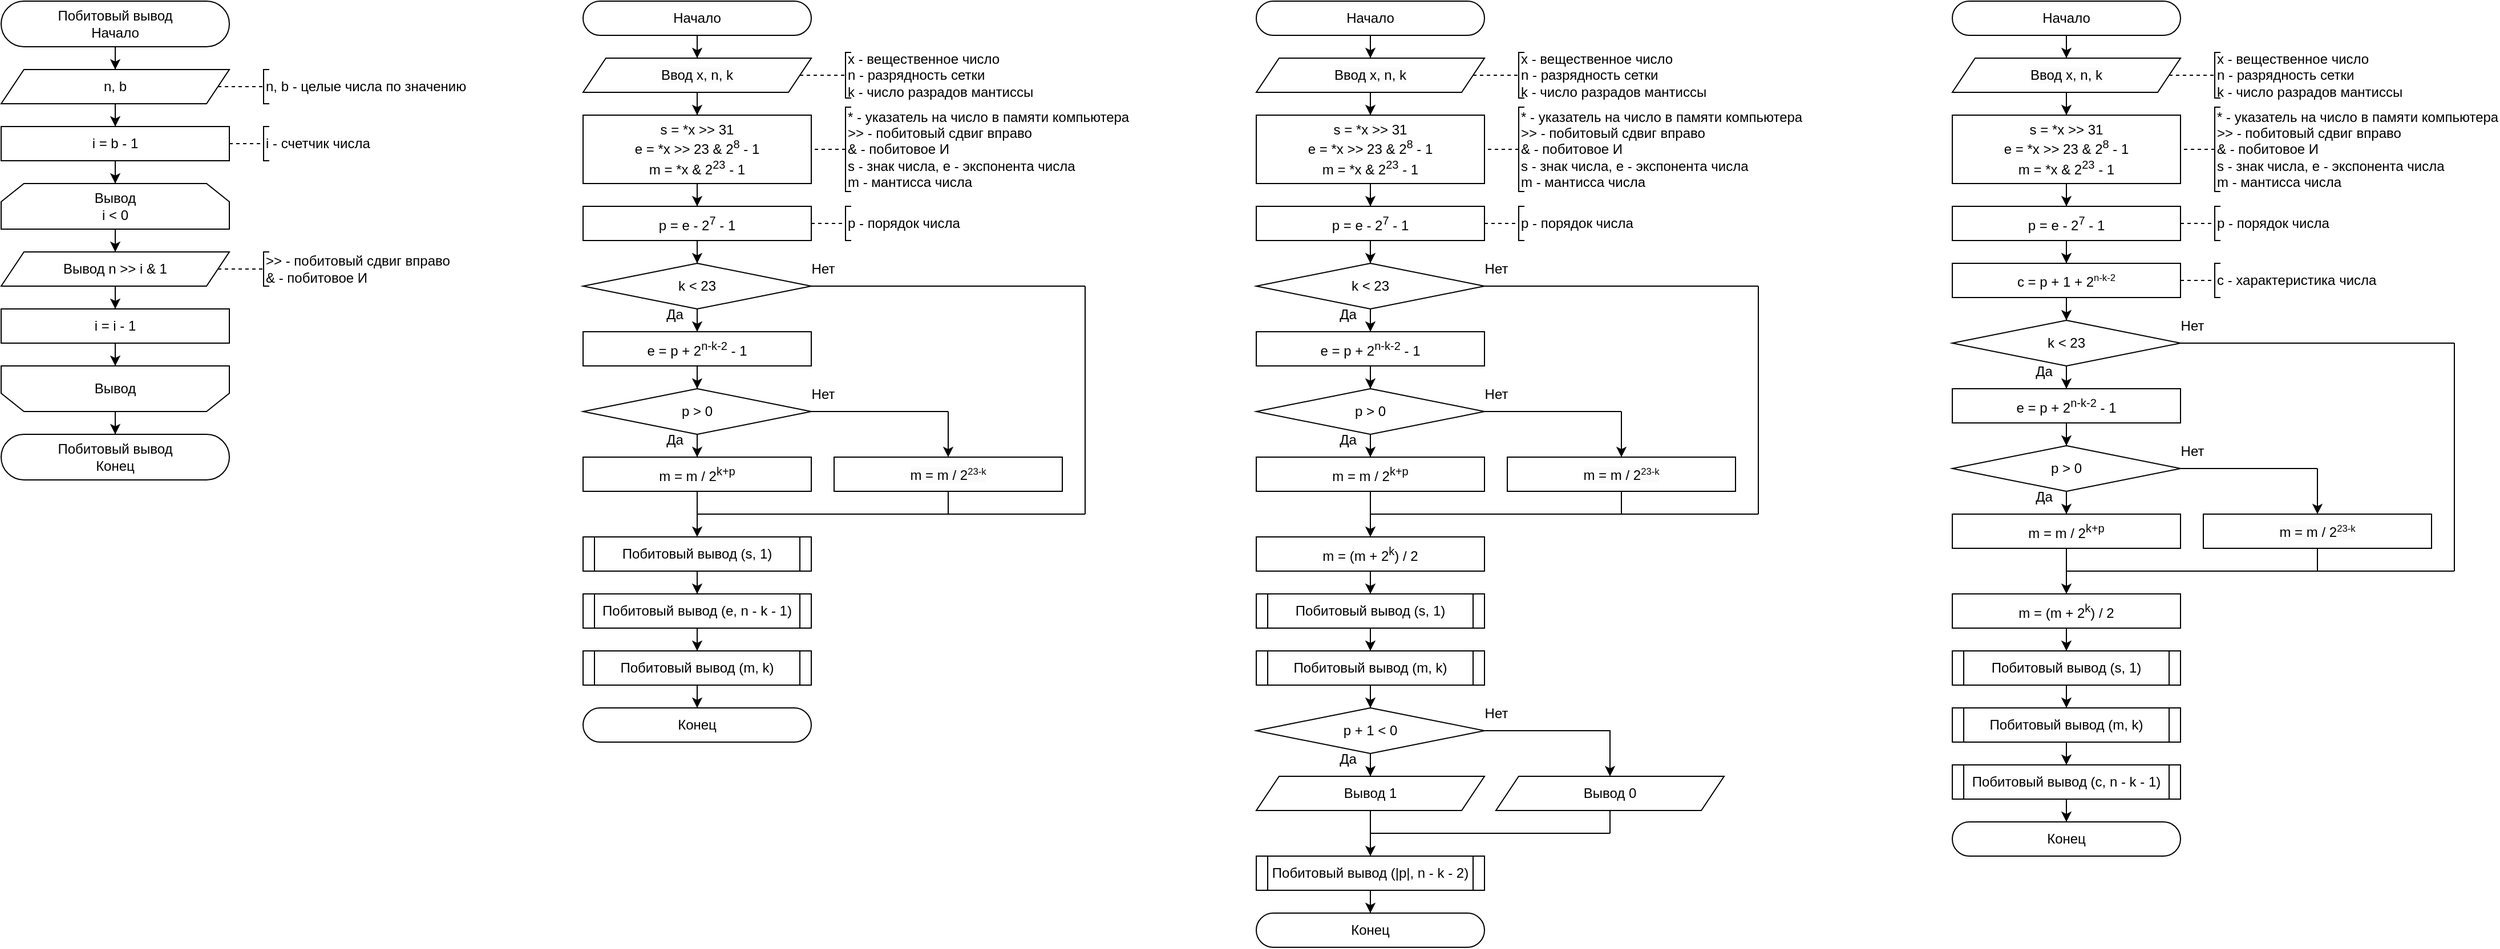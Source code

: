 <mxfile version="24.7.17">
  <diagram name="Страница — 1" id="cmouGG7ftIFbFzSav4-u">
    <mxGraphModel dx="2607" dy="1607" grid="1" gridSize="10" guides="1" tooltips="1" connect="1" arrows="1" fold="1" page="1" pageScale="1" pageWidth="827" pageHeight="1169" math="0" shadow="0">
      <root>
        <mxCell id="0" />
        <mxCell id="1" parent="0" />
        <mxCell id="M9pPBbNK5c8qa856DG9I-29" style="edgeStyle=orthogonalEdgeStyle;rounded=0;orthogonalLoop=1;jettySize=auto;html=1;" edge="1" parent="1" source="T8hG7cQ4oj0AqFStuFUb-1" target="M9pPBbNK5c8qa856DG9I-28">
          <mxGeometry relative="1" as="geometry" />
        </mxCell>
        <mxCell id="T8hG7cQ4oj0AqFStuFUb-1" value="Начало" style="rounded=1;whiteSpace=wrap;html=1;arcSize=50;" parent="1" vertex="1">
          <mxGeometry x="520" y="10" width="200" height="30" as="geometry" />
        </mxCell>
        <mxCell id="T8hG7cQ4oj0AqFStuFUb-4" value="x - вещественное число&lt;div&gt;n - разрядность сетки&lt;/div&gt;&lt;div&gt;k - число разрадов мантиссы&lt;/div&gt;" style="strokeWidth=1;html=1;shape=mxgraph.flowchart.annotation_1;align=left;pointerEvents=1;" parent="1" vertex="1">
          <mxGeometry x="750" y="55" width="5" height="40" as="geometry" />
        </mxCell>
        <mxCell id="T8hG7cQ4oj0AqFStuFUb-5" value="" style="endArrow=none;html=1;rounded=0;entryX=0;entryY=0.5;entryDx=0;entryDy=0;entryPerimeter=0;dashed=1;" parent="1" target="T8hG7cQ4oj0AqFStuFUb-4" edge="1" source="M9pPBbNK5c8qa856DG9I-28">
          <mxGeometry width="50" height="50" relative="1" as="geometry">
            <mxPoint x="720" y="75" as="sourcePoint" />
            <mxPoint x="800" y="65" as="targetPoint" />
          </mxGeometry>
        </mxCell>
        <mxCell id="M9pPBbNK5c8qa856DG9I-8" style="edgeStyle=orthogonalEdgeStyle;rounded=0;orthogonalLoop=1;jettySize=auto;html=1;" edge="1" parent="1" source="M9pPBbNK5c8qa856DG9I-6" target="M9pPBbNK5c8qa856DG9I-7">
          <mxGeometry relative="1" as="geometry" />
        </mxCell>
        <mxCell id="M9pPBbNK5c8qa856DG9I-6" value="&lt;div&gt;Побитовый вывод&lt;br&gt;&lt;/div&gt;Начало" style="rounded=1;whiteSpace=wrap;html=1;arcSize=50;" vertex="1" parent="1">
          <mxGeometry x="10" y="10" width="200" height="40" as="geometry" />
        </mxCell>
        <mxCell id="M9pPBbNK5c8qa856DG9I-13" style="edgeStyle=orthogonalEdgeStyle;rounded=0;orthogonalLoop=1;jettySize=auto;html=1;" edge="1" parent="1" source="M9pPBbNK5c8qa856DG9I-7" target="M9pPBbNK5c8qa856DG9I-12">
          <mxGeometry relative="1" as="geometry" />
        </mxCell>
        <mxCell id="M9pPBbNK5c8qa856DG9I-7" value="n, b" style="shape=parallelogram;perimeter=parallelogramPerimeter;whiteSpace=wrap;html=1;fixedSize=1;" vertex="1" parent="1">
          <mxGeometry x="10" y="70" width="200" height="30" as="geometry" />
        </mxCell>
        <mxCell id="M9pPBbNK5c8qa856DG9I-9" value="n, b - целые числа по значению" style="strokeWidth=1;html=1;shape=mxgraph.flowchart.annotation_1;align=left;pointerEvents=1;" vertex="1" parent="1">
          <mxGeometry x="240" y="70" width="5" height="30" as="geometry" />
        </mxCell>
        <mxCell id="M9pPBbNK5c8qa856DG9I-10" value="" style="endArrow=none;html=1;rounded=0;entryX=0;entryY=0.5;entryDx=0;entryDy=0;entryPerimeter=0;dashed=1;" edge="1" target="M9pPBbNK5c8qa856DG9I-9" parent="1" source="M9pPBbNK5c8qa856DG9I-7">
          <mxGeometry width="50" height="50" relative="1" as="geometry">
            <mxPoint x="210" y="85" as="sourcePoint" />
            <mxPoint x="290" y="75" as="targetPoint" />
          </mxGeometry>
        </mxCell>
        <mxCell id="M9pPBbNK5c8qa856DG9I-16" style="edgeStyle=orthogonalEdgeStyle;rounded=0;orthogonalLoop=1;jettySize=auto;html=1;" edge="1" parent="1" source="M9pPBbNK5c8qa856DG9I-11" target="M9pPBbNK5c8qa856DG9I-15">
          <mxGeometry relative="1" as="geometry" />
        </mxCell>
        <mxCell id="M9pPBbNK5c8qa856DG9I-11" value="Вывод&lt;div&gt;i &amp;lt; 0&lt;/div&gt;" style="shape=loopLimit;whiteSpace=wrap;html=1;" vertex="1" parent="1">
          <mxGeometry x="10" y="170" width="200" height="40" as="geometry" />
        </mxCell>
        <mxCell id="M9pPBbNK5c8qa856DG9I-14" style="edgeStyle=orthogonalEdgeStyle;rounded=0;orthogonalLoop=1;jettySize=auto;html=1;" edge="1" parent="1" source="M9pPBbNK5c8qa856DG9I-12" target="M9pPBbNK5c8qa856DG9I-11">
          <mxGeometry relative="1" as="geometry" />
        </mxCell>
        <mxCell id="M9pPBbNK5c8qa856DG9I-12" value="i = b - 1" style="rounded=0;whiteSpace=wrap;html=1;" vertex="1" parent="1">
          <mxGeometry x="10" y="120" width="200" height="30" as="geometry" />
        </mxCell>
        <mxCell id="M9pPBbNK5c8qa856DG9I-20" style="edgeStyle=orthogonalEdgeStyle;rounded=0;orthogonalLoop=1;jettySize=auto;html=1;" edge="1" parent="1" source="M9pPBbNK5c8qa856DG9I-15" target="M9pPBbNK5c8qa856DG9I-19">
          <mxGeometry relative="1" as="geometry" />
        </mxCell>
        <mxCell id="M9pPBbNK5c8qa856DG9I-15" value="Вывод n &amp;gt;&amp;gt; i &amp;amp; 1" style="shape=parallelogram;perimeter=parallelogramPerimeter;whiteSpace=wrap;html=1;fixedSize=1;" vertex="1" parent="1">
          <mxGeometry x="10" y="230" width="200" height="30" as="geometry" />
        </mxCell>
        <mxCell id="M9pPBbNK5c8qa856DG9I-17" value="&amp;gt;&amp;gt; - побитовый сдвиг вправо&lt;div&gt;&amp;amp; - побитовое И&lt;/div&gt;" style="strokeWidth=1;html=1;shape=mxgraph.flowchart.annotation_1;align=left;pointerEvents=1;" vertex="1" parent="1">
          <mxGeometry x="240" y="230" width="5" height="30" as="geometry" />
        </mxCell>
        <mxCell id="M9pPBbNK5c8qa856DG9I-18" value="" style="endArrow=none;html=1;rounded=0;entryX=0;entryY=0.5;entryDx=0;entryDy=0;entryPerimeter=0;dashed=1;" edge="1" target="M9pPBbNK5c8qa856DG9I-17" parent="1" source="M9pPBbNK5c8qa856DG9I-15">
          <mxGeometry width="50" height="50" relative="1" as="geometry">
            <mxPoint x="210" y="245" as="sourcePoint" />
            <mxPoint x="290" y="235" as="targetPoint" />
          </mxGeometry>
        </mxCell>
        <mxCell id="M9pPBbNK5c8qa856DG9I-22" style="edgeStyle=orthogonalEdgeStyle;rounded=0;orthogonalLoop=1;jettySize=auto;html=1;" edge="1" parent="1" source="M9pPBbNK5c8qa856DG9I-19" target="M9pPBbNK5c8qa856DG9I-21">
          <mxGeometry relative="1" as="geometry" />
        </mxCell>
        <mxCell id="M9pPBbNK5c8qa856DG9I-19" value="i = i - 1" style="rounded=0;whiteSpace=wrap;html=1;" vertex="1" parent="1">
          <mxGeometry x="10" y="280" width="200" height="30" as="geometry" />
        </mxCell>
        <mxCell id="M9pPBbNK5c8qa856DG9I-24" style="edgeStyle=orthogonalEdgeStyle;rounded=0;orthogonalLoop=1;jettySize=auto;html=1;" edge="1" parent="1" source="M9pPBbNK5c8qa856DG9I-21" target="M9pPBbNK5c8qa856DG9I-23">
          <mxGeometry relative="1" as="geometry" />
        </mxCell>
        <mxCell id="M9pPBbNK5c8qa856DG9I-21" value="Вывод" style="shape=loopLimit;whiteSpace=wrap;html=1;direction=west;" vertex="1" parent="1">
          <mxGeometry x="10" y="330" width="200" height="40" as="geometry" />
        </mxCell>
        <mxCell id="M9pPBbNK5c8qa856DG9I-23" value="&lt;div&gt;Побитовый вывод&lt;br&gt;&lt;/div&gt;Конец" style="rounded=1;whiteSpace=wrap;html=1;arcSize=50;" vertex="1" parent="1">
          <mxGeometry x="10" y="390" width="200" height="40" as="geometry" />
        </mxCell>
        <mxCell id="M9pPBbNK5c8qa856DG9I-25" value="i - счетчик числа" style="strokeWidth=1;html=1;shape=mxgraph.flowchart.annotation_1;align=left;pointerEvents=1;" vertex="1" parent="1">
          <mxGeometry x="240" y="120" width="5" height="30" as="geometry" />
        </mxCell>
        <mxCell id="M9pPBbNK5c8qa856DG9I-26" value="" style="endArrow=none;html=1;rounded=0;entryX=0;entryY=0.5;entryDx=0;entryDy=0;entryPerimeter=0;exitX=1;exitY=0.5;exitDx=0;exitDy=0;dashed=1;" edge="1" target="M9pPBbNK5c8qa856DG9I-25" parent="1">
          <mxGeometry width="50" height="50" relative="1" as="geometry">
            <mxPoint x="210" y="135" as="sourcePoint" />
            <mxPoint x="290" y="125" as="targetPoint" />
          </mxGeometry>
        </mxCell>
        <mxCell id="M9pPBbNK5c8qa856DG9I-42" style="edgeStyle=orthogonalEdgeStyle;rounded=0;orthogonalLoop=1;jettySize=auto;html=1;" edge="1" parent="1" source="M9pPBbNK5c8qa856DG9I-28" target="M9pPBbNK5c8qa856DG9I-31">
          <mxGeometry relative="1" as="geometry" />
        </mxCell>
        <mxCell id="M9pPBbNK5c8qa856DG9I-28" value="&lt;span style=&quot;color: rgb(0, 0, 0); font-family: Helvetica; font-size: 12px; font-style: normal; font-variant-ligatures: normal; font-variant-caps: normal; font-weight: 400; letter-spacing: normal; orphans: 2; text-align: center; text-indent: 0px; text-transform: none; widows: 2; word-spacing: 0px; -webkit-text-stroke-width: 0px; white-space: normal; background-color: rgb(251, 251, 251); text-decoration-thickness: initial; text-decoration-style: initial; text-decoration-color: initial; display: inline !important; float: none;&quot;&gt;Ввод x, n, k&lt;/span&gt;" style="shape=parallelogram;perimeter=parallelogramPerimeter;whiteSpace=wrap;html=1;fixedSize=1;" vertex="1" parent="1">
          <mxGeometry x="520" y="60" width="200" height="30" as="geometry" />
        </mxCell>
        <mxCell id="M9pPBbNK5c8qa856DG9I-57" style="edgeStyle=orthogonalEdgeStyle;rounded=0;orthogonalLoop=1;jettySize=auto;html=1;" edge="1" parent="1" source="M9pPBbNK5c8qa856DG9I-31" target="M9pPBbNK5c8qa856DG9I-56">
          <mxGeometry relative="1" as="geometry" />
        </mxCell>
        <mxCell id="M9pPBbNK5c8qa856DG9I-31" value="s = *x&amp;nbsp;&amp;gt;&amp;gt; 31&lt;div&gt;e = *x &amp;gt;&amp;gt; 23 &amp;amp; 2&lt;sup&gt;8&lt;/sup&gt;&amp;nbsp;- 1&lt;/div&gt;&lt;div&gt;m = *x &amp;amp; 2&lt;sup&gt;23&lt;/sup&gt;&lt;span style=&quot;background-color: initial;&quot;&gt;&amp;nbsp;- 1&lt;/span&gt;&lt;/div&gt;" style="rounded=0;whiteSpace=wrap;html=1;" vertex="1" parent="1">
          <mxGeometry x="520" y="110" width="200" height="60" as="geometry" />
        </mxCell>
        <mxCell id="M9pPBbNK5c8qa856DG9I-33" value="&lt;div&gt;* - указатель на число в памяти компьютера&lt;span style=&quot;background-color: initial;&quot;&gt;&lt;br&gt;&lt;/span&gt;&lt;/div&gt;&lt;div&gt;&lt;span style=&quot;background-color: initial;&quot;&gt;&amp;gt;&amp;gt; - побитовый сдвиг вправо&lt;/span&gt;&lt;/div&gt;&lt;div&gt;&amp;amp; - побитовое И&lt;/div&gt;&lt;div&gt;s - знак числа,&amp;nbsp;&lt;span style=&quot;background-color: initial;&quot;&gt;e - экспонента числа&lt;/span&gt;&lt;/div&gt;&lt;div&gt;m - мантисса числа&lt;/div&gt;" style="strokeWidth=1;html=1;shape=mxgraph.flowchart.annotation_1;align=left;pointerEvents=1;" vertex="1" parent="1">
          <mxGeometry x="750" y="103" width="5" height="74" as="geometry" />
        </mxCell>
        <mxCell id="M9pPBbNK5c8qa856DG9I-41" value="" style="endArrow=none;html=1;rounded=0;exitX=0;exitY=0.5;exitDx=0;exitDy=0;dashed=1;exitPerimeter=0;" edge="1" target="M9pPBbNK5c8qa856DG9I-31" parent="1" source="M9pPBbNK5c8qa856DG9I-33">
          <mxGeometry width="50" height="50" relative="1" as="geometry">
            <mxPoint x="790" y="155" as="sourcePoint" />
            <mxPoint x="870" y="145" as="targetPoint" />
          </mxGeometry>
        </mxCell>
        <mxCell id="M9pPBbNK5c8qa856DG9I-63" style="edgeStyle=orthogonalEdgeStyle;rounded=0;orthogonalLoop=1;jettySize=auto;html=1;" edge="1" parent="1" source="M9pPBbNK5c8qa856DG9I-47" target="M9pPBbNK5c8qa856DG9I-62">
          <mxGeometry relative="1" as="geometry" />
        </mxCell>
        <mxCell id="M9pPBbNK5c8qa856DG9I-47" value="k &amp;lt; 23" style="rhombus;whiteSpace=wrap;html=1;" vertex="1" parent="1">
          <mxGeometry x="520" y="240" width="200" height="40" as="geometry" />
        </mxCell>
        <mxCell id="M9pPBbNK5c8qa856DG9I-52" style="edgeStyle=orthogonalEdgeStyle;rounded=0;orthogonalLoop=1;jettySize=auto;html=1;" edge="1" parent="1" source="M9pPBbNK5c8qa856DG9I-49" target="M9pPBbNK5c8qa856DG9I-51">
          <mxGeometry relative="1" as="geometry" />
        </mxCell>
        <mxCell id="M9pPBbNK5c8qa856DG9I-49" value="p &amp;gt; 0" style="rhombus;whiteSpace=wrap;html=1;" vertex="1" parent="1">
          <mxGeometry x="520" y="350" width="200" height="40" as="geometry" />
        </mxCell>
        <mxCell id="M9pPBbNK5c8qa856DG9I-71" style="edgeStyle=orthogonalEdgeStyle;rounded=0;orthogonalLoop=1;jettySize=auto;html=1;" edge="1" parent="1" source="M9pPBbNK5c8qa856DG9I-51" target="M9pPBbNK5c8qa856DG9I-68">
          <mxGeometry relative="1" as="geometry" />
        </mxCell>
        <mxCell id="M9pPBbNK5c8qa856DG9I-51" value="m = m / 2&lt;sup&gt;k+p&lt;/sup&gt;" style="rounded=0;whiteSpace=wrap;html=1;" vertex="1" parent="1">
          <mxGeometry x="520" y="410" width="200" height="30" as="geometry" />
        </mxCell>
        <mxCell id="M9pPBbNK5c8qa856DG9I-53" value="&lt;span style=&quot;color: rgb(0, 0, 0); font-family: Helvetica; font-size: 12px; font-style: normal; font-variant-ligatures: normal; font-variant-caps: normal; font-weight: 400; letter-spacing: normal; orphans: 2; text-align: center; text-indent: 0px; text-transform: none; widows: 2; word-spacing: 0px; -webkit-text-stroke-width: 0px; white-space: normal; background-color: rgb(251, 251, 251); text-decoration-thickness: initial; text-decoration-style: initial; text-decoration-color: initial; display: inline !important; float: none;&quot;&gt;m = m / 2&lt;/span&gt;&lt;span style=&quot;color: rgb(0, 0, 0); font-family: Helvetica; font-style: normal; font-variant-ligatures: normal; font-variant-caps: normal; font-weight: 400; letter-spacing: normal; orphans: 2; text-align: center; text-indent: 0px; text-transform: none; widows: 2; word-spacing: 0px; -webkit-text-stroke-width: 0px; white-space: normal; background-color: rgb(251, 251, 251); text-decoration-thickness: initial; text-decoration-style: initial; text-decoration-color: initial; float: none; display: inline !important; font-size: 10px;&quot;&gt;&lt;sup&gt;23-k&lt;/sup&gt;&lt;/span&gt;" style="rounded=0;whiteSpace=wrap;html=1;" vertex="1" parent="1">
          <mxGeometry x="740" y="410" width="200" height="30" as="geometry" />
        </mxCell>
        <mxCell id="M9pPBbNK5c8qa856DG9I-54" value="" style="endArrow=none;html=1;rounded=0;exitX=1;exitY=0.5;exitDx=0;exitDy=0;" edge="1" parent="1" source="M9pPBbNK5c8qa856DG9I-49">
          <mxGeometry width="50" height="50" relative="1" as="geometry">
            <mxPoint x="710" y="400" as="sourcePoint" />
            <mxPoint x="840" y="370" as="targetPoint" />
          </mxGeometry>
        </mxCell>
        <mxCell id="M9pPBbNK5c8qa856DG9I-55" value="" style="endArrow=none;html=1;rounded=0;startArrow=classic;startFill=1;" edge="1" parent="1" source="M9pPBbNK5c8qa856DG9I-53">
          <mxGeometry width="50" height="50" relative="1" as="geometry">
            <mxPoint x="780" y="410" as="sourcePoint" />
            <mxPoint x="840" y="370" as="targetPoint" />
          </mxGeometry>
        </mxCell>
        <mxCell id="M9pPBbNK5c8qa856DG9I-61" style="edgeStyle=orthogonalEdgeStyle;rounded=0;orthogonalLoop=1;jettySize=auto;html=1;" edge="1" parent="1" source="M9pPBbNK5c8qa856DG9I-56" target="M9pPBbNK5c8qa856DG9I-47">
          <mxGeometry relative="1" as="geometry" />
        </mxCell>
        <mxCell id="M9pPBbNK5c8qa856DG9I-56" value="p = e - 2&lt;sup&gt;7&lt;/sup&gt;&amp;nbsp;- 1" style="rounded=0;whiteSpace=wrap;html=1;" vertex="1" parent="1">
          <mxGeometry x="520" y="190" width="200" height="30" as="geometry" />
        </mxCell>
        <mxCell id="M9pPBbNK5c8qa856DG9I-59" value="p - порядок числа" style="strokeWidth=1;html=1;shape=mxgraph.flowchart.annotation_1;align=left;pointerEvents=1;" vertex="1" parent="1">
          <mxGeometry x="750" y="190" width="5" height="30" as="geometry" />
        </mxCell>
        <mxCell id="M9pPBbNK5c8qa856DG9I-60" value="" style="endArrow=none;html=1;rounded=0;entryX=0;entryY=0.5;entryDx=0;entryDy=0;entryPerimeter=0;exitX=1;exitY=0.5;exitDx=0;exitDy=0;dashed=1;" edge="1" target="M9pPBbNK5c8qa856DG9I-59" parent="1">
          <mxGeometry width="50" height="50" relative="1" as="geometry">
            <mxPoint x="720" y="205" as="sourcePoint" />
            <mxPoint x="800" y="195" as="targetPoint" />
          </mxGeometry>
        </mxCell>
        <mxCell id="M9pPBbNK5c8qa856DG9I-64" style="edgeStyle=orthogonalEdgeStyle;rounded=0;orthogonalLoop=1;jettySize=auto;html=1;" edge="1" parent="1" source="M9pPBbNK5c8qa856DG9I-62" target="M9pPBbNK5c8qa856DG9I-49">
          <mxGeometry relative="1" as="geometry" />
        </mxCell>
        <mxCell id="M9pPBbNK5c8qa856DG9I-62" value="e = p + 2&lt;sup&gt;n-k-2&lt;/sup&gt;&amp;nbsp;- 1" style="rounded=0;whiteSpace=wrap;html=1;" vertex="1" parent="1">
          <mxGeometry x="520" y="300" width="200" height="30" as="geometry" />
        </mxCell>
        <mxCell id="M9pPBbNK5c8qa856DG9I-65" value="Да" style="text;html=1;align=center;verticalAlign=middle;resizable=0;points=[];autosize=1;strokeColor=none;fillColor=none;" vertex="1" parent="1">
          <mxGeometry x="580" y="380" width="40" height="30" as="geometry" />
        </mxCell>
        <mxCell id="M9pPBbNK5c8qa856DG9I-66" value="Нет" style="text;html=1;align=center;verticalAlign=middle;resizable=0;points=[];autosize=1;strokeColor=none;fillColor=none;" vertex="1" parent="1">
          <mxGeometry x="710" y="340" width="40" height="30" as="geometry" />
        </mxCell>
        <mxCell id="M9pPBbNK5c8qa856DG9I-79" style="edgeStyle=orthogonalEdgeStyle;rounded=0;orthogonalLoop=1;jettySize=auto;html=1;" edge="1" parent="1" source="M9pPBbNK5c8qa856DG9I-68" target="M9pPBbNK5c8qa856DG9I-76">
          <mxGeometry relative="1" as="geometry" />
        </mxCell>
        <mxCell id="M9pPBbNK5c8qa856DG9I-68" value="Побитовый вывод (s, 1)" style="rounded=0;whiteSpace=wrap;html=1;" vertex="1" parent="1">
          <mxGeometry x="520" y="480" width="200" height="30" as="geometry" />
        </mxCell>
        <mxCell id="M9pPBbNK5c8qa856DG9I-69" value="" style="endArrow=none;html=1;rounded=0;entryX=0.051;entryY=0.009;entryDx=0;entryDy=0;entryPerimeter=0;exitX=0.051;exitY=1.011;exitDx=0;exitDy=0;exitPerimeter=0;" edge="1" parent="1">
          <mxGeometry width="50" height="50" relative="1" as="geometry">
            <mxPoint x="530" y="510" as="sourcePoint" />
            <mxPoint x="530" y="480" as="targetPoint" />
          </mxGeometry>
        </mxCell>
        <mxCell id="M9pPBbNK5c8qa856DG9I-70" value="" style="endArrow=none;html=1;rounded=0;entryX=0.051;entryY=0.009;entryDx=0;entryDy=0;entryPerimeter=0;exitX=0.051;exitY=1.011;exitDx=0;exitDy=0;exitPerimeter=0;" edge="1" parent="1">
          <mxGeometry width="50" height="50" relative="1" as="geometry">
            <mxPoint x="710" y="510" as="sourcePoint" />
            <mxPoint x="710" y="480" as="targetPoint" />
          </mxGeometry>
        </mxCell>
        <mxCell id="M9pPBbNK5c8qa856DG9I-73" value="" style="endArrow=none;html=1;rounded=0;entryX=0.5;entryY=1;entryDx=0;entryDy=0;" edge="1" parent="1" target="M9pPBbNK5c8qa856DG9I-53">
          <mxGeometry width="50" height="50" relative="1" as="geometry">
            <mxPoint x="840" y="460" as="sourcePoint" />
            <mxPoint x="750" y="420" as="targetPoint" />
          </mxGeometry>
        </mxCell>
        <mxCell id="M9pPBbNK5c8qa856DG9I-86" style="edgeStyle=orthogonalEdgeStyle;rounded=0;orthogonalLoop=1;jettySize=auto;html=1;" edge="1" parent="1" source="M9pPBbNK5c8qa856DG9I-76" target="M9pPBbNK5c8qa856DG9I-83">
          <mxGeometry relative="1" as="geometry" />
        </mxCell>
        <mxCell id="M9pPBbNK5c8qa856DG9I-76" value="Побитовый вывод (e, n - k - 1)" style="rounded=0;whiteSpace=wrap;html=1;" vertex="1" parent="1">
          <mxGeometry x="520" y="530" width="200" height="30" as="geometry" />
        </mxCell>
        <mxCell id="M9pPBbNK5c8qa856DG9I-77" value="" style="endArrow=none;html=1;rounded=0;entryX=0.051;entryY=0.009;entryDx=0;entryDy=0;entryPerimeter=0;exitX=0.051;exitY=1.011;exitDx=0;exitDy=0;exitPerimeter=0;" edge="1" parent="1">
          <mxGeometry width="50" height="50" relative="1" as="geometry">
            <mxPoint x="530" y="560" as="sourcePoint" />
            <mxPoint x="530" y="530" as="targetPoint" />
          </mxGeometry>
        </mxCell>
        <mxCell id="M9pPBbNK5c8qa856DG9I-78" value="" style="endArrow=none;html=1;rounded=0;entryX=0.051;entryY=0.009;entryDx=0;entryDy=0;entryPerimeter=0;exitX=0.051;exitY=1.011;exitDx=0;exitDy=0;exitPerimeter=0;" edge="1" parent="1">
          <mxGeometry width="50" height="50" relative="1" as="geometry">
            <mxPoint x="710" y="560" as="sourcePoint" />
            <mxPoint x="710" y="530" as="targetPoint" />
          </mxGeometry>
        </mxCell>
        <mxCell id="M9pPBbNK5c8qa856DG9I-80" value="Да" style="text;html=1;align=center;verticalAlign=middle;resizable=0;points=[];autosize=1;strokeColor=none;fillColor=none;" vertex="1" parent="1">
          <mxGeometry x="580" y="270" width="40" height="30" as="geometry" />
        </mxCell>
        <mxCell id="M9pPBbNK5c8qa856DG9I-89" style="edgeStyle=orthogonalEdgeStyle;rounded=0;orthogonalLoop=1;jettySize=auto;html=1;" edge="1" parent="1" source="M9pPBbNK5c8qa856DG9I-83" target="M9pPBbNK5c8qa856DG9I-88">
          <mxGeometry relative="1" as="geometry" />
        </mxCell>
        <mxCell id="M9pPBbNK5c8qa856DG9I-83" value="Побитовый вывод (m, k)" style="rounded=0;whiteSpace=wrap;html=1;" vertex="1" parent="1">
          <mxGeometry x="520" y="580" width="200" height="30" as="geometry" />
        </mxCell>
        <mxCell id="M9pPBbNK5c8qa856DG9I-84" value="" style="endArrow=none;html=1;rounded=0;entryX=0.051;entryY=0.009;entryDx=0;entryDy=0;entryPerimeter=0;exitX=0.051;exitY=1.011;exitDx=0;exitDy=0;exitPerimeter=0;" edge="1" parent="1">
          <mxGeometry width="50" height="50" relative="1" as="geometry">
            <mxPoint x="530" y="610" as="sourcePoint" />
            <mxPoint x="530" y="580" as="targetPoint" />
          </mxGeometry>
        </mxCell>
        <mxCell id="M9pPBbNK5c8qa856DG9I-85" value="" style="endArrow=none;html=1;rounded=0;entryX=0.051;entryY=0.009;entryDx=0;entryDy=0;entryPerimeter=0;exitX=0.051;exitY=1.011;exitDx=0;exitDy=0;exitPerimeter=0;" edge="1" parent="1">
          <mxGeometry width="50" height="50" relative="1" as="geometry">
            <mxPoint x="710" y="610" as="sourcePoint" />
            <mxPoint x="710" y="580" as="targetPoint" />
          </mxGeometry>
        </mxCell>
        <mxCell id="M9pPBbNK5c8qa856DG9I-87" value="Нет" style="text;html=1;align=center;verticalAlign=middle;resizable=0;points=[];autosize=1;strokeColor=none;fillColor=none;" vertex="1" parent="1">
          <mxGeometry x="710" y="230" width="40" height="30" as="geometry" />
        </mxCell>
        <mxCell id="M9pPBbNK5c8qa856DG9I-88" value="Конец" style="rounded=1;whiteSpace=wrap;html=1;arcSize=50;" vertex="1" parent="1">
          <mxGeometry x="520" y="630" width="200" height="30" as="geometry" />
        </mxCell>
        <mxCell id="M9pPBbNK5c8qa856DG9I-90" style="edgeStyle=orthogonalEdgeStyle;rounded=0;orthogonalLoop=1;jettySize=auto;html=1;" edge="1" parent="1" source="M9pPBbNK5c8qa856DG9I-91" target="M9pPBbNK5c8qa856DG9I-95">
          <mxGeometry relative="1" as="geometry" />
        </mxCell>
        <mxCell id="M9pPBbNK5c8qa856DG9I-91" value="Начало" style="rounded=1;whiteSpace=wrap;html=1;arcSize=50;" vertex="1" parent="1">
          <mxGeometry x="1110" y="10" width="200" height="30" as="geometry" />
        </mxCell>
        <mxCell id="M9pPBbNK5c8qa856DG9I-92" value="x - вещественное число&lt;div&gt;n - разрядность сетки&lt;/div&gt;&lt;div&gt;k - число разрадов мантиссы&lt;/div&gt;" style="strokeWidth=1;html=1;shape=mxgraph.flowchart.annotation_1;align=left;pointerEvents=1;" vertex="1" parent="1">
          <mxGeometry x="1340" y="55" width="5" height="40" as="geometry" />
        </mxCell>
        <mxCell id="M9pPBbNK5c8qa856DG9I-93" value="" style="endArrow=none;html=1;rounded=0;entryX=0;entryY=0.5;entryDx=0;entryDy=0;entryPerimeter=0;dashed=1;" edge="1" parent="1" source="M9pPBbNK5c8qa856DG9I-95" target="M9pPBbNK5c8qa856DG9I-92">
          <mxGeometry width="50" height="50" relative="1" as="geometry">
            <mxPoint x="1310" y="75" as="sourcePoint" />
            <mxPoint x="1390" y="65" as="targetPoint" />
          </mxGeometry>
        </mxCell>
        <mxCell id="M9pPBbNK5c8qa856DG9I-94" style="edgeStyle=orthogonalEdgeStyle;rounded=0;orthogonalLoop=1;jettySize=auto;html=1;" edge="1" parent="1" source="M9pPBbNK5c8qa856DG9I-95" target="M9pPBbNK5c8qa856DG9I-97">
          <mxGeometry relative="1" as="geometry" />
        </mxCell>
        <mxCell id="M9pPBbNK5c8qa856DG9I-95" value="&lt;span style=&quot;color: rgb(0, 0, 0); font-family: Helvetica; font-size: 12px; font-style: normal; font-variant-ligatures: normal; font-variant-caps: normal; font-weight: 400; letter-spacing: normal; orphans: 2; text-align: center; text-indent: 0px; text-transform: none; widows: 2; word-spacing: 0px; -webkit-text-stroke-width: 0px; white-space: normal; background-color: rgb(251, 251, 251); text-decoration-thickness: initial; text-decoration-style: initial; text-decoration-color: initial; display: inline !important; float: none;&quot;&gt;Ввод x, n, k&lt;/span&gt;" style="shape=parallelogram;perimeter=parallelogramPerimeter;whiteSpace=wrap;html=1;fixedSize=1;" vertex="1" parent="1">
          <mxGeometry x="1110" y="60" width="200" height="30" as="geometry" />
        </mxCell>
        <mxCell id="M9pPBbNK5c8qa856DG9I-96" style="edgeStyle=orthogonalEdgeStyle;rounded=0;orthogonalLoop=1;jettySize=auto;html=1;" edge="1" parent="1" source="M9pPBbNK5c8qa856DG9I-97" target="M9pPBbNK5c8qa856DG9I-110">
          <mxGeometry relative="1" as="geometry" />
        </mxCell>
        <mxCell id="M9pPBbNK5c8qa856DG9I-97" value="s = *x&amp;nbsp;&amp;gt;&amp;gt; 31&lt;div&gt;e = *x &amp;gt;&amp;gt; 23 &amp;amp; 2&lt;sup&gt;8&lt;/sup&gt;&amp;nbsp;- 1&lt;/div&gt;&lt;div&gt;m = *x &amp;amp; 2&lt;sup&gt;23&lt;/sup&gt;&lt;span style=&quot;background-color: initial;&quot;&gt;&amp;nbsp;- 1&lt;/span&gt;&lt;/div&gt;" style="rounded=0;whiteSpace=wrap;html=1;" vertex="1" parent="1">
          <mxGeometry x="1110" y="110" width="200" height="60" as="geometry" />
        </mxCell>
        <mxCell id="M9pPBbNK5c8qa856DG9I-98" value="&lt;div&gt;* - указатель на число в памяти компьютера&lt;span style=&quot;background-color: initial;&quot;&gt;&lt;br&gt;&lt;/span&gt;&lt;/div&gt;&lt;div&gt;&lt;span style=&quot;background-color: initial;&quot;&gt;&amp;gt;&amp;gt; - побитовый сдвиг вправо&lt;/span&gt;&lt;/div&gt;&lt;div&gt;&amp;amp; - побитовое И&lt;/div&gt;&lt;div&gt;s - знак числа,&amp;nbsp;&lt;span style=&quot;background-color: initial;&quot;&gt;e - экспонента числа&lt;/span&gt;&lt;/div&gt;&lt;div&gt;m - мантисса числа&lt;/div&gt;" style="strokeWidth=1;html=1;shape=mxgraph.flowchart.annotation_1;align=left;pointerEvents=1;" vertex="1" parent="1">
          <mxGeometry x="1340" y="103" width="5" height="74" as="geometry" />
        </mxCell>
        <mxCell id="M9pPBbNK5c8qa856DG9I-99" value="" style="endArrow=none;html=1;rounded=0;exitX=0;exitY=0.5;exitDx=0;exitDy=0;dashed=1;exitPerimeter=0;" edge="1" parent="1" source="M9pPBbNK5c8qa856DG9I-98" target="M9pPBbNK5c8qa856DG9I-97">
          <mxGeometry width="50" height="50" relative="1" as="geometry">
            <mxPoint x="1380" y="155" as="sourcePoint" />
            <mxPoint x="1460" y="145" as="targetPoint" />
          </mxGeometry>
        </mxCell>
        <mxCell id="M9pPBbNK5c8qa856DG9I-100" style="edgeStyle=orthogonalEdgeStyle;rounded=0;orthogonalLoop=1;jettySize=auto;html=1;" edge="1" parent="1" source="M9pPBbNK5c8qa856DG9I-101" target="M9pPBbNK5c8qa856DG9I-114">
          <mxGeometry relative="1" as="geometry" />
        </mxCell>
        <mxCell id="M9pPBbNK5c8qa856DG9I-101" value="k &amp;lt; 23" style="rhombus;whiteSpace=wrap;html=1;" vertex="1" parent="1">
          <mxGeometry x="1110" y="240" width="200" height="40" as="geometry" />
        </mxCell>
        <mxCell id="M9pPBbNK5c8qa856DG9I-102" style="edgeStyle=orthogonalEdgeStyle;rounded=0;orthogonalLoop=1;jettySize=auto;html=1;" edge="1" parent="1" source="M9pPBbNK5c8qa856DG9I-103" target="M9pPBbNK5c8qa856DG9I-105">
          <mxGeometry relative="1" as="geometry" />
        </mxCell>
        <mxCell id="M9pPBbNK5c8qa856DG9I-103" value="p &amp;gt; 0" style="rhombus;whiteSpace=wrap;html=1;" vertex="1" parent="1">
          <mxGeometry x="1110" y="350" width="200" height="40" as="geometry" />
        </mxCell>
        <mxCell id="M9pPBbNK5c8qa856DG9I-138" style="edgeStyle=orthogonalEdgeStyle;rounded=0;orthogonalLoop=1;jettySize=auto;html=1;" edge="1" parent="1" source="M9pPBbNK5c8qa856DG9I-105" target="M9pPBbNK5c8qa856DG9I-136">
          <mxGeometry relative="1" as="geometry" />
        </mxCell>
        <mxCell id="M9pPBbNK5c8qa856DG9I-105" value="m = m / 2&lt;sup&gt;k+p&lt;/sup&gt;" style="rounded=0;whiteSpace=wrap;html=1;" vertex="1" parent="1">
          <mxGeometry x="1110" y="410" width="200" height="30" as="geometry" />
        </mxCell>
        <mxCell id="M9pPBbNK5c8qa856DG9I-106" value="&lt;span style=&quot;color: rgb(0, 0, 0); font-family: Helvetica; font-size: 12px; font-style: normal; font-variant-ligatures: normal; font-variant-caps: normal; font-weight: 400; letter-spacing: normal; orphans: 2; text-align: center; text-indent: 0px; text-transform: none; widows: 2; word-spacing: 0px; -webkit-text-stroke-width: 0px; white-space: normal; background-color: rgb(251, 251, 251); text-decoration-thickness: initial; text-decoration-style: initial; text-decoration-color: initial; display: inline !important; float: none;&quot;&gt;m = m / 2&lt;/span&gt;&lt;span style=&quot;color: rgb(0, 0, 0); font-family: Helvetica; font-style: normal; font-variant-ligatures: normal; font-variant-caps: normal; font-weight: 400; letter-spacing: normal; orphans: 2; text-align: center; text-indent: 0px; text-transform: none; widows: 2; word-spacing: 0px; -webkit-text-stroke-width: 0px; white-space: normal; background-color: rgb(251, 251, 251); text-decoration-thickness: initial; text-decoration-style: initial; text-decoration-color: initial; float: none; display: inline !important; font-size: 10px;&quot;&gt;&lt;sup&gt;23-k&lt;/sup&gt;&lt;/span&gt;" style="rounded=0;whiteSpace=wrap;html=1;" vertex="1" parent="1">
          <mxGeometry x="1330" y="410" width="200" height="30" as="geometry" />
        </mxCell>
        <mxCell id="M9pPBbNK5c8qa856DG9I-107" value="" style="endArrow=none;html=1;rounded=0;exitX=1;exitY=0.5;exitDx=0;exitDy=0;" edge="1" parent="1" source="M9pPBbNK5c8qa856DG9I-103">
          <mxGeometry width="50" height="50" relative="1" as="geometry">
            <mxPoint x="1300" y="400" as="sourcePoint" />
            <mxPoint x="1430" y="370" as="targetPoint" />
          </mxGeometry>
        </mxCell>
        <mxCell id="M9pPBbNK5c8qa856DG9I-108" value="" style="endArrow=none;html=1;rounded=0;startArrow=classic;startFill=1;" edge="1" parent="1" source="M9pPBbNK5c8qa856DG9I-106">
          <mxGeometry width="50" height="50" relative="1" as="geometry">
            <mxPoint x="1370" y="410" as="sourcePoint" />
            <mxPoint x="1430" y="370" as="targetPoint" />
          </mxGeometry>
        </mxCell>
        <mxCell id="M9pPBbNK5c8qa856DG9I-109" style="edgeStyle=orthogonalEdgeStyle;rounded=0;orthogonalLoop=1;jettySize=auto;html=1;" edge="1" parent="1" source="M9pPBbNK5c8qa856DG9I-110" target="M9pPBbNK5c8qa856DG9I-101">
          <mxGeometry relative="1" as="geometry" />
        </mxCell>
        <mxCell id="M9pPBbNK5c8qa856DG9I-110" value="p = e - 2&lt;sup&gt;7&lt;/sup&gt;&amp;nbsp;- 1" style="rounded=0;whiteSpace=wrap;html=1;" vertex="1" parent="1">
          <mxGeometry x="1110" y="190" width="200" height="30" as="geometry" />
        </mxCell>
        <mxCell id="M9pPBbNK5c8qa856DG9I-111" value="p - порядок числа" style="strokeWidth=1;html=1;shape=mxgraph.flowchart.annotation_1;align=left;pointerEvents=1;" vertex="1" parent="1">
          <mxGeometry x="1340" y="190" width="5" height="30" as="geometry" />
        </mxCell>
        <mxCell id="M9pPBbNK5c8qa856DG9I-112" value="" style="endArrow=none;html=1;rounded=0;entryX=0;entryY=0.5;entryDx=0;entryDy=0;entryPerimeter=0;exitX=1;exitY=0.5;exitDx=0;exitDy=0;dashed=1;" edge="1" parent="1" target="M9pPBbNK5c8qa856DG9I-111">
          <mxGeometry width="50" height="50" relative="1" as="geometry">
            <mxPoint x="1310" y="205" as="sourcePoint" />
            <mxPoint x="1390" y="195" as="targetPoint" />
          </mxGeometry>
        </mxCell>
        <mxCell id="M9pPBbNK5c8qa856DG9I-113" style="edgeStyle=orthogonalEdgeStyle;rounded=0;orthogonalLoop=1;jettySize=auto;html=1;" edge="1" parent="1" source="M9pPBbNK5c8qa856DG9I-114" target="M9pPBbNK5c8qa856DG9I-103">
          <mxGeometry relative="1" as="geometry" />
        </mxCell>
        <mxCell id="M9pPBbNK5c8qa856DG9I-114" value="e = p + 2&lt;sup&gt;n-k-2&lt;/sup&gt;&amp;nbsp;- 1" style="rounded=0;whiteSpace=wrap;html=1;" vertex="1" parent="1">
          <mxGeometry x="1110" y="300" width="200" height="30" as="geometry" />
        </mxCell>
        <mxCell id="M9pPBbNK5c8qa856DG9I-115" value="Да" style="text;html=1;align=center;verticalAlign=middle;resizable=0;points=[];autosize=1;strokeColor=none;fillColor=none;" vertex="1" parent="1">
          <mxGeometry x="1170" y="380" width="40" height="30" as="geometry" />
        </mxCell>
        <mxCell id="M9pPBbNK5c8qa856DG9I-116" value="Нет" style="text;html=1;align=center;verticalAlign=middle;resizable=0;points=[];autosize=1;strokeColor=none;fillColor=none;" vertex="1" parent="1">
          <mxGeometry x="1300" y="340" width="40" height="30" as="geometry" />
        </mxCell>
        <mxCell id="M9pPBbNK5c8qa856DG9I-154" style="edgeStyle=orthogonalEdgeStyle;rounded=0;orthogonalLoop=1;jettySize=auto;html=1;" edge="1" parent="1" source="M9pPBbNK5c8qa856DG9I-118" target="M9pPBbNK5c8qa856DG9I-131">
          <mxGeometry relative="1" as="geometry" />
        </mxCell>
        <mxCell id="M9pPBbNK5c8qa856DG9I-118" value="Побитовый вывод (s, 1)" style="rounded=0;whiteSpace=wrap;html=1;" vertex="1" parent="1">
          <mxGeometry x="1110" y="530" width="200" height="30" as="geometry" />
        </mxCell>
        <mxCell id="M9pPBbNK5c8qa856DG9I-119" value="" style="endArrow=none;html=1;rounded=0;entryX=0.051;entryY=0.009;entryDx=0;entryDy=0;entryPerimeter=0;exitX=0.051;exitY=1.011;exitDx=0;exitDy=0;exitPerimeter=0;" edge="1" parent="1">
          <mxGeometry width="50" height="50" relative="1" as="geometry">
            <mxPoint x="1120" y="560" as="sourcePoint" />
            <mxPoint x="1120" y="530" as="targetPoint" />
          </mxGeometry>
        </mxCell>
        <mxCell id="M9pPBbNK5c8qa856DG9I-120" value="" style="endArrow=none;html=1;rounded=0;entryX=0.051;entryY=0.009;entryDx=0;entryDy=0;entryPerimeter=0;exitX=0.051;exitY=1.011;exitDx=0;exitDy=0;exitPerimeter=0;" edge="1" parent="1">
          <mxGeometry width="50" height="50" relative="1" as="geometry">
            <mxPoint x="1300" y="560" as="sourcePoint" />
            <mxPoint x="1300" y="530" as="targetPoint" />
          </mxGeometry>
        </mxCell>
        <mxCell id="M9pPBbNK5c8qa856DG9I-122" value="" style="endArrow=none;html=1;rounded=0;entryX=0.5;entryY=1;entryDx=0;entryDy=0;" edge="1" parent="1" target="M9pPBbNK5c8qa856DG9I-106">
          <mxGeometry width="50" height="50" relative="1" as="geometry">
            <mxPoint x="1430" y="460" as="sourcePoint" />
            <mxPoint x="1340" y="420" as="targetPoint" />
          </mxGeometry>
        </mxCell>
        <mxCell id="M9pPBbNK5c8qa856DG9I-157" style="edgeStyle=orthogonalEdgeStyle;rounded=0;orthogonalLoop=1;jettySize=auto;html=1;" edge="1" parent="1" source="M9pPBbNK5c8qa856DG9I-124" target="M9pPBbNK5c8qa856DG9I-135">
          <mxGeometry relative="1" as="geometry" />
        </mxCell>
        <mxCell id="M9pPBbNK5c8qa856DG9I-124" value="Побитовый вывод (|p|, n - k - 2)" style="rounded=0;whiteSpace=wrap;html=1;" vertex="1" parent="1">
          <mxGeometry x="1110" y="760" width="200" height="30" as="geometry" />
        </mxCell>
        <mxCell id="M9pPBbNK5c8qa856DG9I-125" value="" style="endArrow=none;html=1;rounded=0;entryX=0.051;entryY=0.009;entryDx=0;entryDy=0;entryPerimeter=0;exitX=0.051;exitY=1.011;exitDx=0;exitDy=0;exitPerimeter=0;" edge="1" parent="1">
          <mxGeometry width="50" height="50" relative="1" as="geometry">
            <mxPoint x="1120" y="790" as="sourcePoint" />
            <mxPoint x="1120" y="760" as="targetPoint" />
          </mxGeometry>
        </mxCell>
        <mxCell id="M9pPBbNK5c8qa856DG9I-126" value="" style="endArrow=none;html=1;rounded=0;entryX=0.051;entryY=0.009;entryDx=0;entryDy=0;entryPerimeter=0;exitX=0.051;exitY=1.011;exitDx=0;exitDy=0;exitPerimeter=0;" edge="1" parent="1">
          <mxGeometry width="50" height="50" relative="1" as="geometry">
            <mxPoint x="1300" y="790" as="sourcePoint" />
            <mxPoint x="1300" y="760" as="targetPoint" />
          </mxGeometry>
        </mxCell>
        <mxCell id="M9pPBbNK5c8qa856DG9I-127" value="Да" style="text;html=1;align=center;verticalAlign=middle;resizable=0;points=[];autosize=1;strokeColor=none;fillColor=none;" vertex="1" parent="1">
          <mxGeometry x="1170" y="270" width="40" height="30" as="geometry" />
        </mxCell>
        <mxCell id="M9pPBbNK5c8qa856DG9I-155" style="edgeStyle=orthogonalEdgeStyle;rounded=0;orthogonalLoop=1;jettySize=auto;html=1;" edge="1" parent="1" source="M9pPBbNK5c8qa856DG9I-131" target="M9pPBbNK5c8qa856DG9I-140">
          <mxGeometry relative="1" as="geometry" />
        </mxCell>
        <mxCell id="M9pPBbNK5c8qa856DG9I-131" value="Побитовый вывод (m, k)" style="rounded=0;whiteSpace=wrap;html=1;" vertex="1" parent="1">
          <mxGeometry x="1110" y="580" width="200" height="30" as="geometry" />
        </mxCell>
        <mxCell id="M9pPBbNK5c8qa856DG9I-132" value="" style="endArrow=none;html=1;rounded=0;entryX=0.051;entryY=0.009;entryDx=0;entryDy=0;entryPerimeter=0;exitX=0.051;exitY=1.011;exitDx=0;exitDy=0;exitPerimeter=0;" edge="1" parent="1">
          <mxGeometry width="50" height="50" relative="1" as="geometry">
            <mxPoint x="1120" y="610" as="sourcePoint" />
            <mxPoint x="1120" y="580" as="targetPoint" />
          </mxGeometry>
        </mxCell>
        <mxCell id="M9pPBbNK5c8qa856DG9I-133" value="" style="endArrow=none;html=1;rounded=0;entryX=0.051;entryY=0.009;entryDx=0;entryDy=0;entryPerimeter=0;exitX=0.051;exitY=1.011;exitDx=0;exitDy=0;exitPerimeter=0;" edge="1" parent="1">
          <mxGeometry width="50" height="50" relative="1" as="geometry">
            <mxPoint x="1300" y="610" as="sourcePoint" />
            <mxPoint x="1300" y="580" as="targetPoint" />
          </mxGeometry>
        </mxCell>
        <mxCell id="M9pPBbNK5c8qa856DG9I-135" value="Конец" style="rounded=1;whiteSpace=wrap;html=1;arcSize=50;" vertex="1" parent="1">
          <mxGeometry x="1110" y="810" width="200" height="30" as="geometry" />
        </mxCell>
        <mxCell id="M9pPBbNK5c8qa856DG9I-139" style="edgeStyle=orthogonalEdgeStyle;rounded=0;orthogonalLoop=1;jettySize=auto;html=1;" edge="1" parent="1" source="M9pPBbNK5c8qa856DG9I-136" target="M9pPBbNK5c8qa856DG9I-118">
          <mxGeometry relative="1" as="geometry" />
        </mxCell>
        <mxCell id="M9pPBbNK5c8qa856DG9I-136" value="m = (m + 2&lt;sup&gt;k&lt;/sup&gt;) / 2" style="rounded=0;whiteSpace=wrap;html=1;" vertex="1" parent="1">
          <mxGeometry x="1110" y="480" width="200" height="30" as="geometry" />
        </mxCell>
        <mxCell id="M9pPBbNK5c8qa856DG9I-146" style="edgeStyle=orthogonalEdgeStyle;rounded=0;orthogonalLoop=1;jettySize=auto;html=1;" edge="1" parent="1" source="M9pPBbNK5c8qa856DG9I-140" target="M9pPBbNK5c8qa856DG9I-145">
          <mxGeometry relative="1" as="geometry" />
        </mxCell>
        <mxCell id="M9pPBbNK5c8qa856DG9I-148" style="edgeStyle=orthogonalEdgeStyle;rounded=0;orthogonalLoop=1;jettySize=auto;html=1;" edge="1" parent="1" source="M9pPBbNK5c8qa856DG9I-140" target="M9pPBbNK5c8qa856DG9I-147">
          <mxGeometry relative="1" as="geometry" />
        </mxCell>
        <mxCell id="M9pPBbNK5c8qa856DG9I-140" value="p + 1 &amp;lt; 0" style="rhombus;whiteSpace=wrap;html=1;" vertex="1" parent="1">
          <mxGeometry x="1110" y="630" width="200" height="40" as="geometry" />
        </mxCell>
        <mxCell id="M9pPBbNK5c8qa856DG9I-156" style="edgeStyle=orthogonalEdgeStyle;rounded=0;orthogonalLoop=1;jettySize=auto;html=1;" edge="1" parent="1" source="M9pPBbNK5c8qa856DG9I-145" target="M9pPBbNK5c8qa856DG9I-124">
          <mxGeometry relative="1" as="geometry" />
        </mxCell>
        <mxCell id="M9pPBbNK5c8qa856DG9I-145" value="Вывод 1" style="shape=parallelogram;perimeter=parallelogramPerimeter;whiteSpace=wrap;html=1;fixedSize=1;" vertex="1" parent="1">
          <mxGeometry x="1110" y="690" width="200" height="30" as="geometry" />
        </mxCell>
        <mxCell id="M9pPBbNK5c8qa856DG9I-147" value="Вывод 0" style="shape=parallelogram;perimeter=parallelogramPerimeter;whiteSpace=wrap;html=1;fixedSize=1;" vertex="1" parent="1">
          <mxGeometry x="1320" y="690" width="200" height="30" as="geometry" />
        </mxCell>
        <mxCell id="M9pPBbNK5c8qa856DG9I-149" value="Да" style="text;html=1;align=center;verticalAlign=middle;resizable=0;points=[];autosize=1;strokeColor=none;fillColor=none;" vertex="1" parent="1">
          <mxGeometry x="1170" y="660" width="40" height="30" as="geometry" />
        </mxCell>
        <mxCell id="M9pPBbNK5c8qa856DG9I-150" value="Нет" style="text;html=1;align=center;verticalAlign=middle;resizable=0;points=[];autosize=1;strokeColor=none;fillColor=none;" vertex="1" parent="1">
          <mxGeometry x="1300" y="620" width="40" height="30" as="geometry" />
        </mxCell>
        <mxCell id="M9pPBbNK5c8qa856DG9I-151" value="" style="endArrow=none;html=1;rounded=0;" edge="1" parent="1">
          <mxGeometry width="50" height="50" relative="1" as="geometry">
            <mxPoint x="1210" y="740" as="sourcePoint" />
            <mxPoint x="1420" y="740" as="targetPoint" />
          </mxGeometry>
        </mxCell>
        <mxCell id="M9pPBbNK5c8qa856DG9I-153" value="" style="endArrow=none;html=1;rounded=0;entryX=0.5;entryY=1;entryDx=0;entryDy=0;" edge="1" parent="1" target="M9pPBbNK5c8qa856DG9I-147">
          <mxGeometry width="50" height="50" relative="1" as="geometry">
            <mxPoint x="1420" y="740" as="sourcePoint" />
            <mxPoint x="1370" y="730" as="targetPoint" />
          </mxGeometry>
        </mxCell>
        <mxCell id="M9pPBbNK5c8qa856DG9I-162" value="" style="endArrow=none;html=1;rounded=0;entryX=1;entryY=0.5;entryDx=0;entryDy=0;" edge="1" parent="1" target="M9pPBbNK5c8qa856DG9I-47">
          <mxGeometry width="50" height="50" relative="1" as="geometry">
            <mxPoint x="960" y="260" as="sourcePoint" />
            <mxPoint x="770" y="350" as="targetPoint" />
          </mxGeometry>
        </mxCell>
        <mxCell id="M9pPBbNK5c8qa856DG9I-163" value="" style="endArrow=none;html=1;rounded=0;" edge="1" parent="1">
          <mxGeometry width="50" height="50" relative="1" as="geometry">
            <mxPoint x="620" y="460" as="sourcePoint" />
            <mxPoint x="960" y="460" as="targetPoint" />
          </mxGeometry>
        </mxCell>
        <mxCell id="M9pPBbNK5c8qa856DG9I-164" value="" style="endArrow=none;html=1;rounded=0;" edge="1" parent="1">
          <mxGeometry width="50" height="50" relative="1" as="geometry">
            <mxPoint x="960" y="460" as="sourcePoint" />
            <mxPoint x="960" y="260" as="targetPoint" />
          </mxGeometry>
        </mxCell>
        <mxCell id="M9pPBbNK5c8qa856DG9I-165" value="" style="endArrow=none;html=1;rounded=0;entryX=1;entryY=0.5;entryDx=0;entryDy=0;" edge="1" parent="1">
          <mxGeometry width="50" height="50" relative="1" as="geometry">
            <mxPoint x="1550" y="260" as="sourcePoint" />
            <mxPoint x="1310" y="260" as="targetPoint" />
          </mxGeometry>
        </mxCell>
        <mxCell id="M9pPBbNK5c8qa856DG9I-166" value="" style="endArrow=none;html=1;rounded=0;" edge="1" parent="1">
          <mxGeometry width="50" height="50" relative="1" as="geometry">
            <mxPoint x="1210" y="460" as="sourcePoint" />
            <mxPoint x="1550" y="460" as="targetPoint" />
          </mxGeometry>
        </mxCell>
        <mxCell id="M9pPBbNK5c8qa856DG9I-167" value="" style="endArrow=none;html=1;rounded=0;" edge="1" parent="1">
          <mxGeometry width="50" height="50" relative="1" as="geometry">
            <mxPoint x="1550" y="460" as="sourcePoint" />
            <mxPoint x="1550" y="260" as="targetPoint" />
          </mxGeometry>
        </mxCell>
        <mxCell id="M9pPBbNK5c8qa856DG9I-168" value="Нет" style="text;html=1;align=center;verticalAlign=middle;resizable=0;points=[];autosize=1;strokeColor=none;fillColor=none;" vertex="1" parent="1">
          <mxGeometry x="1300" y="230" width="40" height="30" as="geometry" />
        </mxCell>
        <mxCell id="M9pPBbNK5c8qa856DG9I-169" style="edgeStyle=orthogonalEdgeStyle;rounded=0;orthogonalLoop=1;jettySize=auto;html=1;" edge="1" parent="1" source="M9pPBbNK5c8qa856DG9I-170" target="M9pPBbNK5c8qa856DG9I-174">
          <mxGeometry relative="1" as="geometry" />
        </mxCell>
        <mxCell id="M9pPBbNK5c8qa856DG9I-170" value="Начало" style="rounded=1;whiteSpace=wrap;html=1;arcSize=50;" vertex="1" parent="1">
          <mxGeometry x="1720" y="10" width="200" height="30" as="geometry" />
        </mxCell>
        <mxCell id="M9pPBbNK5c8qa856DG9I-171" value="x - вещественное число&lt;div&gt;n - разрядность сетки&lt;/div&gt;&lt;div&gt;k - число разрадов мантиссы&lt;/div&gt;" style="strokeWidth=1;html=1;shape=mxgraph.flowchart.annotation_1;align=left;pointerEvents=1;" vertex="1" parent="1">
          <mxGeometry x="1950" y="55" width="5" height="40" as="geometry" />
        </mxCell>
        <mxCell id="M9pPBbNK5c8qa856DG9I-172" value="" style="endArrow=none;html=1;rounded=0;entryX=0;entryY=0.5;entryDx=0;entryDy=0;entryPerimeter=0;dashed=1;" edge="1" parent="1" source="M9pPBbNK5c8qa856DG9I-174" target="M9pPBbNK5c8qa856DG9I-171">
          <mxGeometry width="50" height="50" relative="1" as="geometry">
            <mxPoint x="1920" y="75" as="sourcePoint" />
            <mxPoint x="2000" y="65" as="targetPoint" />
          </mxGeometry>
        </mxCell>
        <mxCell id="M9pPBbNK5c8qa856DG9I-173" style="edgeStyle=orthogonalEdgeStyle;rounded=0;orthogonalLoop=1;jettySize=auto;html=1;" edge="1" parent="1" source="M9pPBbNK5c8qa856DG9I-174" target="M9pPBbNK5c8qa856DG9I-176">
          <mxGeometry relative="1" as="geometry" />
        </mxCell>
        <mxCell id="M9pPBbNK5c8qa856DG9I-174" value="&lt;span style=&quot;color: rgb(0, 0, 0); font-family: Helvetica; font-size: 12px; font-style: normal; font-variant-ligatures: normal; font-variant-caps: normal; font-weight: 400; letter-spacing: normal; orphans: 2; text-align: center; text-indent: 0px; text-transform: none; widows: 2; word-spacing: 0px; -webkit-text-stroke-width: 0px; white-space: normal; background-color: rgb(251, 251, 251); text-decoration-thickness: initial; text-decoration-style: initial; text-decoration-color: initial; display: inline !important; float: none;&quot;&gt;Ввод x, n, k&lt;/span&gt;" style="shape=parallelogram;perimeter=parallelogramPerimeter;whiteSpace=wrap;html=1;fixedSize=1;" vertex="1" parent="1">
          <mxGeometry x="1720" y="60" width="200" height="30" as="geometry" />
        </mxCell>
        <mxCell id="M9pPBbNK5c8qa856DG9I-175" style="edgeStyle=orthogonalEdgeStyle;rounded=0;orthogonalLoop=1;jettySize=auto;html=1;" edge="1" parent="1" source="M9pPBbNK5c8qa856DG9I-176" target="M9pPBbNK5c8qa856DG9I-189">
          <mxGeometry relative="1" as="geometry" />
        </mxCell>
        <mxCell id="M9pPBbNK5c8qa856DG9I-176" value="s = *x&amp;nbsp;&amp;gt;&amp;gt; 31&lt;div&gt;e = *x &amp;gt;&amp;gt; 23 &amp;amp; 2&lt;sup&gt;8&lt;/sup&gt;&amp;nbsp;- 1&lt;/div&gt;&lt;div&gt;m = *x &amp;amp; 2&lt;sup&gt;23&lt;/sup&gt;&lt;span style=&quot;background-color: initial;&quot;&gt;&amp;nbsp;- 1&lt;/span&gt;&lt;/div&gt;" style="rounded=0;whiteSpace=wrap;html=1;" vertex="1" parent="1">
          <mxGeometry x="1720" y="110" width="200" height="60" as="geometry" />
        </mxCell>
        <mxCell id="M9pPBbNK5c8qa856DG9I-177" value="&lt;div&gt;* - указатель на число в памяти компьютера&lt;span style=&quot;background-color: initial;&quot;&gt;&lt;br&gt;&lt;/span&gt;&lt;/div&gt;&lt;div&gt;&lt;span style=&quot;background-color: initial;&quot;&gt;&amp;gt;&amp;gt; - побитовый сдвиг вправо&lt;/span&gt;&lt;/div&gt;&lt;div&gt;&amp;amp; - побитовое И&lt;/div&gt;&lt;div&gt;s - знак числа,&amp;nbsp;&lt;span style=&quot;background-color: initial;&quot;&gt;e - экспонента числа&lt;/span&gt;&lt;/div&gt;&lt;div&gt;m - мантисса числа&lt;/div&gt;" style="strokeWidth=1;html=1;shape=mxgraph.flowchart.annotation_1;align=left;pointerEvents=1;" vertex="1" parent="1">
          <mxGeometry x="1950" y="103" width="5" height="74" as="geometry" />
        </mxCell>
        <mxCell id="M9pPBbNK5c8qa856DG9I-178" value="" style="endArrow=none;html=1;rounded=0;exitX=0;exitY=0.5;exitDx=0;exitDy=0;dashed=1;exitPerimeter=0;" edge="1" parent="1" source="M9pPBbNK5c8qa856DG9I-177" target="M9pPBbNK5c8qa856DG9I-176">
          <mxGeometry width="50" height="50" relative="1" as="geometry">
            <mxPoint x="1990" y="155" as="sourcePoint" />
            <mxPoint x="2070" y="145" as="targetPoint" />
          </mxGeometry>
        </mxCell>
        <mxCell id="M9pPBbNK5c8qa856DG9I-179" style="edgeStyle=orthogonalEdgeStyle;rounded=0;orthogonalLoop=1;jettySize=auto;html=1;" edge="1" parent="1" source="M9pPBbNK5c8qa856DG9I-180" target="M9pPBbNK5c8qa856DG9I-193">
          <mxGeometry relative="1" as="geometry" />
        </mxCell>
        <mxCell id="M9pPBbNK5c8qa856DG9I-180" value="k &amp;lt; 23" style="rhombus;whiteSpace=wrap;html=1;" vertex="1" parent="1">
          <mxGeometry x="1720" y="290" width="200" height="40" as="geometry" />
        </mxCell>
        <mxCell id="M9pPBbNK5c8qa856DG9I-181" style="edgeStyle=orthogonalEdgeStyle;rounded=0;orthogonalLoop=1;jettySize=auto;html=1;" edge="1" parent="1" source="M9pPBbNK5c8qa856DG9I-182" target="M9pPBbNK5c8qa856DG9I-184">
          <mxGeometry relative="1" as="geometry" />
        </mxCell>
        <mxCell id="M9pPBbNK5c8qa856DG9I-182" value="p &amp;gt; 0" style="rhombus;whiteSpace=wrap;html=1;" vertex="1" parent="1">
          <mxGeometry x="1720" y="400" width="200" height="40" as="geometry" />
        </mxCell>
        <mxCell id="M9pPBbNK5c8qa856DG9I-183" style="edgeStyle=orthogonalEdgeStyle;rounded=0;orthogonalLoop=1;jettySize=auto;html=1;" edge="1" parent="1" source="M9pPBbNK5c8qa856DG9I-184" target="M9pPBbNK5c8qa856DG9I-212">
          <mxGeometry relative="1" as="geometry" />
        </mxCell>
        <mxCell id="M9pPBbNK5c8qa856DG9I-184" value="m = m / 2&lt;sup&gt;k+p&lt;/sup&gt;" style="rounded=0;whiteSpace=wrap;html=1;" vertex="1" parent="1">
          <mxGeometry x="1720" y="460" width="200" height="30" as="geometry" />
        </mxCell>
        <mxCell id="M9pPBbNK5c8qa856DG9I-185" value="&lt;span style=&quot;color: rgb(0, 0, 0); font-family: Helvetica; font-size: 12px; font-style: normal; font-variant-ligatures: normal; font-variant-caps: normal; font-weight: 400; letter-spacing: normal; orphans: 2; text-align: center; text-indent: 0px; text-transform: none; widows: 2; word-spacing: 0px; -webkit-text-stroke-width: 0px; white-space: normal; background-color: rgb(251, 251, 251); text-decoration-thickness: initial; text-decoration-style: initial; text-decoration-color: initial; display: inline !important; float: none;&quot;&gt;m = m / 2&lt;/span&gt;&lt;span style=&quot;color: rgb(0, 0, 0); font-family: Helvetica; font-style: normal; font-variant-ligatures: normal; font-variant-caps: normal; font-weight: 400; letter-spacing: normal; orphans: 2; text-align: center; text-indent: 0px; text-transform: none; widows: 2; word-spacing: 0px; -webkit-text-stroke-width: 0px; white-space: normal; background-color: rgb(251, 251, 251); text-decoration-thickness: initial; text-decoration-style: initial; text-decoration-color: initial; float: none; display: inline !important; font-size: 10px;&quot;&gt;&lt;sup&gt;23-k&lt;/sup&gt;&lt;/span&gt;" style="rounded=0;whiteSpace=wrap;html=1;" vertex="1" parent="1">
          <mxGeometry x="1940" y="460" width="200" height="30" as="geometry" />
        </mxCell>
        <mxCell id="M9pPBbNK5c8qa856DG9I-186" value="" style="endArrow=none;html=1;rounded=0;exitX=1;exitY=0.5;exitDx=0;exitDy=0;" edge="1" parent="1" source="M9pPBbNK5c8qa856DG9I-182">
          <mxGeometry width="50" height="50" relative="1" as="geometry">
            <mxPoint x="1910" y="450" as="sourcePoint" />
            <mxPoint x="2040" y="420" as="targetPoint" />
          </mxGeometry>
        </mxCell>
        <mxCell id="M9pPBbNK5c8qa856DG9I-187" value="" style="endArrow=none;html=1;rounded=0;startArrow=classic;startFill=1;" edge="1" parent="1" source="M9pPBbNK5c8qa856DG9I-185">
          <mxGeometry width="50" height="50" relative="1" as="geometry">
            <mxPoint x="1980" y="460" as="sourcePoint" />
            <mxPoint x="2040" y="420" as="targetPoint" />
          </mxGeometry>
        </mxCell>
        <mxCell id="M9pPBbNK5c8qa856DG9I-229" style="edgeStyle=orthogonalEdgeStyle;rounded=0;orthogonalLoop=1;jettySize=auto;html=1;" edge="1" parent="1" source="M9pPBbNK5c8qa856DG9I-189" target="M9pPBbNK5c8qa856DG9I-228">
          <mxGeometry relative="1" as="geometry" />
        </mxCell>
        <mxCell id="M9pPBbNK5c8qa856DG9I-189" value="p = e - 2&lt;sup&gt;7&lt;/sup&gt;&amp;nbsp;- 1" style="rounded=0;whiteSpace=wrap;html=1;" vertex="1" parent="1">
          <mxGeometry x="1720" y="190" width="200" height="30" as="geometry" />
        </mxCell>
        <mxCell id="M9pPBbNK5c8qa856DG9I-190" value="p - порядок числа" style="strokeWidth=1;html=1;shape=mxgraph.flowchart.annotation_1;align=left;pointerEvents=1;" vertex="1" parent="1">
          <mxGeometry x="1950" y="190" width="5" height="30" as="geometry" />
        </mxCell>
        <mxCell id="M9pPBbNK5c8qa856DG9I-191" value="" style="endArrow=none;html=1;rounded=0;entryX=0;entryY=0.5;entryDx=0;entryDy=0;entryPerimeter=0;exitX=1;exitY=0.5;exitDx=0;exitDy=0;dashed=1;" edge="1" parent="1" target="M9pPBbNK5c8qa856DG9I-190">
          <mxGeometry width="50" height="50" relative="1" as="geometry">
            <mxPoint x="1920" y="205" as="sourcePoint" />
            <mxPoint x="2000" y="195" as="targetPoint" />
          </mxGeometry>
        </mxCell>
        <mxCell id="M9pPBbNK5c8qa856DG9I-192" style="edgeStyle=orthogonalEdgeStyle;rounded=0;orthogonalLoop=1;jettySize=auto;html=1;" edge="1" parent="1" source="M9pPBbNK5c8qa856DG9I-193" target="M9pPBbNK5c8qa856DG9I-182">
          <mxGeometry relative="1" as="geometry" />
        </mxCell>
        <mxCell id="M9pPBbNK5c8qa856DG9I-193" value="e = p + 2&lt;sup&gt;n-k-2&lt;/sup&gt;&amp;nbsp;- 1" style="rounded=0;whiteSpace=wrap;html=1;" vertex="1" parent="1">
          <mxGeometry x="1720" y="350" width="200" height="30" as="geometry" />
        </mxCell>
        <mxCell id="M9pPBbNK5c8qa856DG9I-194" value="Да" style="text;html=1;align=center;verticalAlign=middle;resizable=0;points=[];autosize=1;strokeColor=none;fillColor=none;" vertex="1" parent="1">
          <mxGeometry x="1780" y="430" width="40" height="30" as="geometry" />
        </mxCell>
        <mxCell id="M9pPBbNK5c8qa856DG9I-195" value="Нет" style="text;html=1;align=center;verticalAlign=middle;resizable=0;points=[];autosize=1;strokeColor=none;fillColor=none;" vertex="1" parent="1">
          <mxGeometry x="1910" y="390" width="40" height="30" as="geometry" />
        </mxCell>
        <mxCell id="M9pPBbNK5c8qa856DG9I-196" style="edgeStyle=orthogonalEdgeStyle;rounded=0;orthogonalLoop=1;jettySize=auto;html=1;" edge="1" parent="1" source="M9pPBbNK5c8qa856DG9I-197" target="M9pPBbNK5c8qa856DG9I-207">
          <mxGeometry relative="1" as="geometry" />
        </mxCell>
        <mxCell id="M9pPBbNK5c8qa856DG9I-197" value="Побитовый вывод (s, 1)" style="rounded=0;whiteSpace=wrap;html=1;" vertex="1" parent="1">
          <mxGeometry x="1720" y="580" width="200" height="30" as="geometry" />
        </mxCell>
        <mxCell id="M9pPBbNK5c8qa856DG9I-198" value="" style="endArrow=none;html=1;rounded=0;entryX=0.051;entryY=0.009;entryDx=0;entryDy=0;entryPerimeter=0;exitX=0.051;exitY=1.011;exitDx=0;exitDy=0;exitPerimeter=0;" edge="1" parent="1">
          <mxGeometry width="50" height="50" relative="1" as="geometry">
            <mxPoint x="1730" y="610" as="sourcePoint" />
            <mxPoint x="1730" y="580" as="targetPoint" />
          </mxGeometry>
        </mxCell>
        <mxCell id="M9pPBbNK5c8qa856DG9I-199" value="" style="endArrow=none;html=1;rounded=0;entryX=0.051;entryY=0.009;entryDx=0;entryDy=0;entryPerimeter=0;exitX=0.051;exitY=1.011;exitDx=0;exitDy=0;exitPerimeter=0;" edge="1" parent="1">
          <mxGeometry width="50" height="50" relative="1" as="geometry">
            <mxPoint x="1910" y="610" as="sourcePoint" />
            <mxPoint x="1910" y="580" as="targetPoint" />
          </mxGeometry>
        </mxCell>
        <mxCell id="M9pPBbNK5c8qa856DG9I-200" value="" style="endArrow=none;html=1;rounded=0;entryX=0.5;entryY=1;entryDx=0;entryDy=0;" edge="1" parent="1" target="M9pPBbNK5c8qa856DG9I-185">
          <mxGeometry width="50" height="50" relative="1" as="geometry">
            <mxPoint x="2040" y="510" as="sourcePoint" />
            <mxPoint x="1950" y="470" as="targetPoint" />
          </mxGeometry>
        </mxCell>
        <mxCell id="M9pPBbNK5c8qa856DG9I-201" style="edgeStyle=orthogonalEdgeStyle;rounded=0;orthogonalLoop=1;jettySize=auto;html=1;" edge="1" parent="1" source="M9pPBbNK5c8qa856DG9I-202" target="M9pPBbNK5c8qa856DG9I-210">
          <mxGeometry relative="1" as="geometry" />
        </mxCell>
        <mxCell id="M9pPBbNK5c8qa856DG9I-202" value="Побитовый вывод (c, n - k - 1)" style="rounded=0;whiteSpace=wrap;html=1;" vertex="1" parent="1">
          <mxGeometry x="1720" y="680" width="200" height="30" as="geometry" />
        </mxCell>
        <mxCell id="M9pPBbNK5c8qa856DG9I-203" value="" style="endArrow=none;html=1;rounded=0;entryX=0.051;entryY=0.009;entryDx=0;entryDy=0;entryPerimeter=0;exitX=0.051;exitY=1.011;exitDx=0;exitDy=0;exitPerimeter=0;" edge="1" parent="1">
          <mxGeometry width="50" height="50" relative="1" as="geometry">
            <mxPoint x="1730" y="710" as="sourcePoint" />
            <mxPoint x="1730" y="680" as="targetPoint" />
          </mxGeometry>
        </mxCell>
        <mxCell id="M9pPBbNK5c8qa856DG9I-204" value="" style="endArrow=none;html=1;rounded=0;entryX=0.051;entryY=0.009;entryDx=0;entryDy=0;entryPerimeter=0;exitX=0.051;exitY=1.011;exitDx=0;exitDy=0;exitPerimeter=0;" edge="1" parent="1">
          <mxGeometry width="50" height="50" relative="1" as="geometry">
            <mxPoint x="1910" y="710" as="sourcePoint" />
            <mxPoint x="1910" y="680" as="targetPoint" />
          </mxGeometry>
        </mxCell>
        <mxCell id="M9pPBbNK5c8qa856DG9I-205" value="Да" style="text;html=1;align=center;verticalAlign=middle;resizable=0;points=[];autosize=1;strokeColor=none;fillColor=none;" vertex="1" parent="1">
          <mxGeometry x="1780" y="320" width="40" height="30" as="geometry" />
        </mxCell>
        <mxCell id="M9pPBbNK5c8qa856DG9I-227" style="edgeStyle=orthogonalEdgeStyle;rounded=0;orthogonalLoop=1;jettySize=auto;html=1;" edge="1" parent="1" source="M9pPBbNK5c8qa856DG9I-207" target="M9pPBbNK5c8qa856DG9I-202">
          <mxGeometry relative="1" as="geometry" />
        </mxCell>
        <mxCell id="M9pPBbNK5c8qa856DG9I-207" value="Побитовый вывод (m, k)" style="rounded=0;whiteSpace=wrap;html=1;" vertex="1" parent="1">
          <mxGeometry x="1720" y="630" width="200" height="30" as="geometry" />
        </mxCell>
        <mxCell id="M9pPBbNK5c8qa856DG9I-208" value="" style="endArrow=none;html=1;rounded=0;entryX=0.051;entryY=0.009;entryDx=0;entryDy=0;entryPerimeter=0;exitX=0.051;exitY=1.011;exitDx=0;exitDy=0;exitPerimeter=0;" edge="1" parent="1">
          <mxGeometry width="50" height="50" relative="1" as="geometry">
            <mxPoint x="1730" y="660" as="sourcePoint" />
            <mxPoint x="1730" y="630" as="targetPoint" />
          </mxGeometry>
        </mxCell>
        <mxCell id="M9pPBbNK5c8qa856DG9I-209" value="" style="endArrow=none;html=1;rounded=0;entryX=0.051;entryY=0.009;entryDx=0;entryDy=0;entryPerimeter=0;exitX=0.051;exitY=1.011;exitDx=0;exitDy=0;exitPerimeter=0;" edge="1" parent="1">
          <mxGeometry width="50" height="50" relative="1" as="geometry">
            <mxPoint x="1910" y="660" as="sourcePoint" />
            <mxPoint x="1910" y="630" as="targetPoint" />
          </mxGeometry>
        </mxCell>
        <mxCell id="M9pPBbNK5c8qa856DG9I-210" value="Конец" style="rounded=1;whiteSpace=wrap;html=1;arcSize=50;" vertex="1" parent="1">
          <mxGeometry x="1720" y="730" width="200" height="30" as="geometry" />
        </mxCell>
        <mxCell id="M9pPBbNK5c8qa856DG9I-211" style="edgeStyle=orthogonalEdgeStyle;rounded=0;orthogonalLoop=1;jettySize=auto;html=1;" edge="1" parent="1" source="M9pPBbNK5c8qa856DG9I-212" target="M9pPBbNK5c8qa856DG9I-197">
          <mxGeometry relative="1" as="geometry" />
        </mxCell>
        <mxCell id="M9pPBbNK5c8qa856DG9I-212" value="m = (m + 2&lt;sup&gt;k&lt;/sup&gt;) / 2" style="rounded=0;whiteSpace=wrap;html=1;" vertex="1" parent="1">
          <mxGeometry x="1720" y="530" width="200" height="30" as="geometry" />
        </mxCell>
        <mxCell id="M9pPBbNK5c8qa856DG9I-223" value="" style="endArrow=none;html=1;rounded=0;entryX=1;entryY=0.5;entryDx=0;entryDy=0;" edge="1" parent="1">
          <mxGeometry width="50" height="50" relative="1" as="geometry">
            <mxPoint x="2160" y="310" as="sourcePoint" />
            <mxPoint x="1920" y="310" as="targetPoint" />
          </mxGeometry>
        </mxCell>
        <mxCell id="M9pPBbNK5c8qa856DG9I-224" value="" style="endArrow=none;html=1;rounded=0;" edge="1" parent="1">
          <mxGeometry width="50" height="50" relative="1" as="geometry">
            <mxPoint x="1820" y="510" as="sourcePoint" />
            <mxPoint x="2160" y="510" as="targetPoint" />
          </mxGeometry>
        </mxCell>
        <mxCell id="M9pPBbNK5c8qa856DG9I-225" value="" style="endArrow=none;html=1;rounded=0;" edge="1" parent="1">
          <mxGeometry width="50" height="50" relative="1" as="geometry">
            <mxPoint x="2160" y="510" as="sourcePoint" />
            <mxPoint x="2160" y="310" as="targetPoint" />
          </mxGeometry>
        </mxCell>
        <mxCell id="M9pPBbNK5c8qa856DG9I-226" value="Нет" style="text;html=1;align=center;verticalAlign=middle;resizable=0;points=[];autosize=1;strokeColor=none;fillColor=none;" vertex="1" parent="1">
          <mxGeometry x="1910" y="280" width="40" height="30" as="geometry" />
        </mxCell>
        <mxCell id="M9pPBbNK5c8qa856DG9I-230" style="edgeStyle=orthogonalEdgeStyle;rounded=0;orthogonalLoop=1;jettySize=auto;html=1;" edge="1" parent="1" source="M9pPBbNK5c8qa856DG9I-228" target="M9pPBbNK5c8qa856DG9I-180">
          <mxGeometry relative="1" as="geometry" />
        </mxCell>
        <mxCell id="M9pPBbNK5c8qa856DG9I-228" value="c = p + 1 + 2&lt;span style=&quot;font-size: 10px;&quot;&gt;&lt;sup&gt;n-k-2&lt;/sup&gt;&lt;/span&gt;" style="rounded=0;whiteSpace=wrap;html=1;" vertex="1" parent="1">
          <mxGeometry x="1720" y="240" width="200" height="30" as="geometry" />
        </mxCell>
        <mxCell id="M9pPBbNK5c8qa856DG9I-231" value="c - характеристика числа" style="strokeWidth=1;html=1;shape=mxgraph.flowchart.annotation_1;align=left;pointerEvents=1;" vertex="1" parent="1">
          <mxGeometry x="1950" y="240" width="5" height="30" as="geometry" />
        </mxCell>
        <mxCell id="M9pPBbNK5c8qa856DG9I-232" value="" style="endArrow=none;html=1;rounded=0;entryX=0;entryY=0.5;entryDx=0;entryDy=0;entryPerimeter=0;exitX=1;exitY=0.5;exitDx=0;exitDy=0;dashed=1;" edge="1" target="M9pPBbNK5c8qa856DG9I-231" parent="1">
          <mxGeometry width="50" height="50" relative="1" as="geometry">
            <mxPoint x="1920" y="255" as="sourcePoint" />
            <mxPoint x="2000" y="245" as="targetPoint" />
          </mxGeometry>
        </mxCell>
      </root>
    </mxGraphModel>
  </diagram>
</mxfile>
